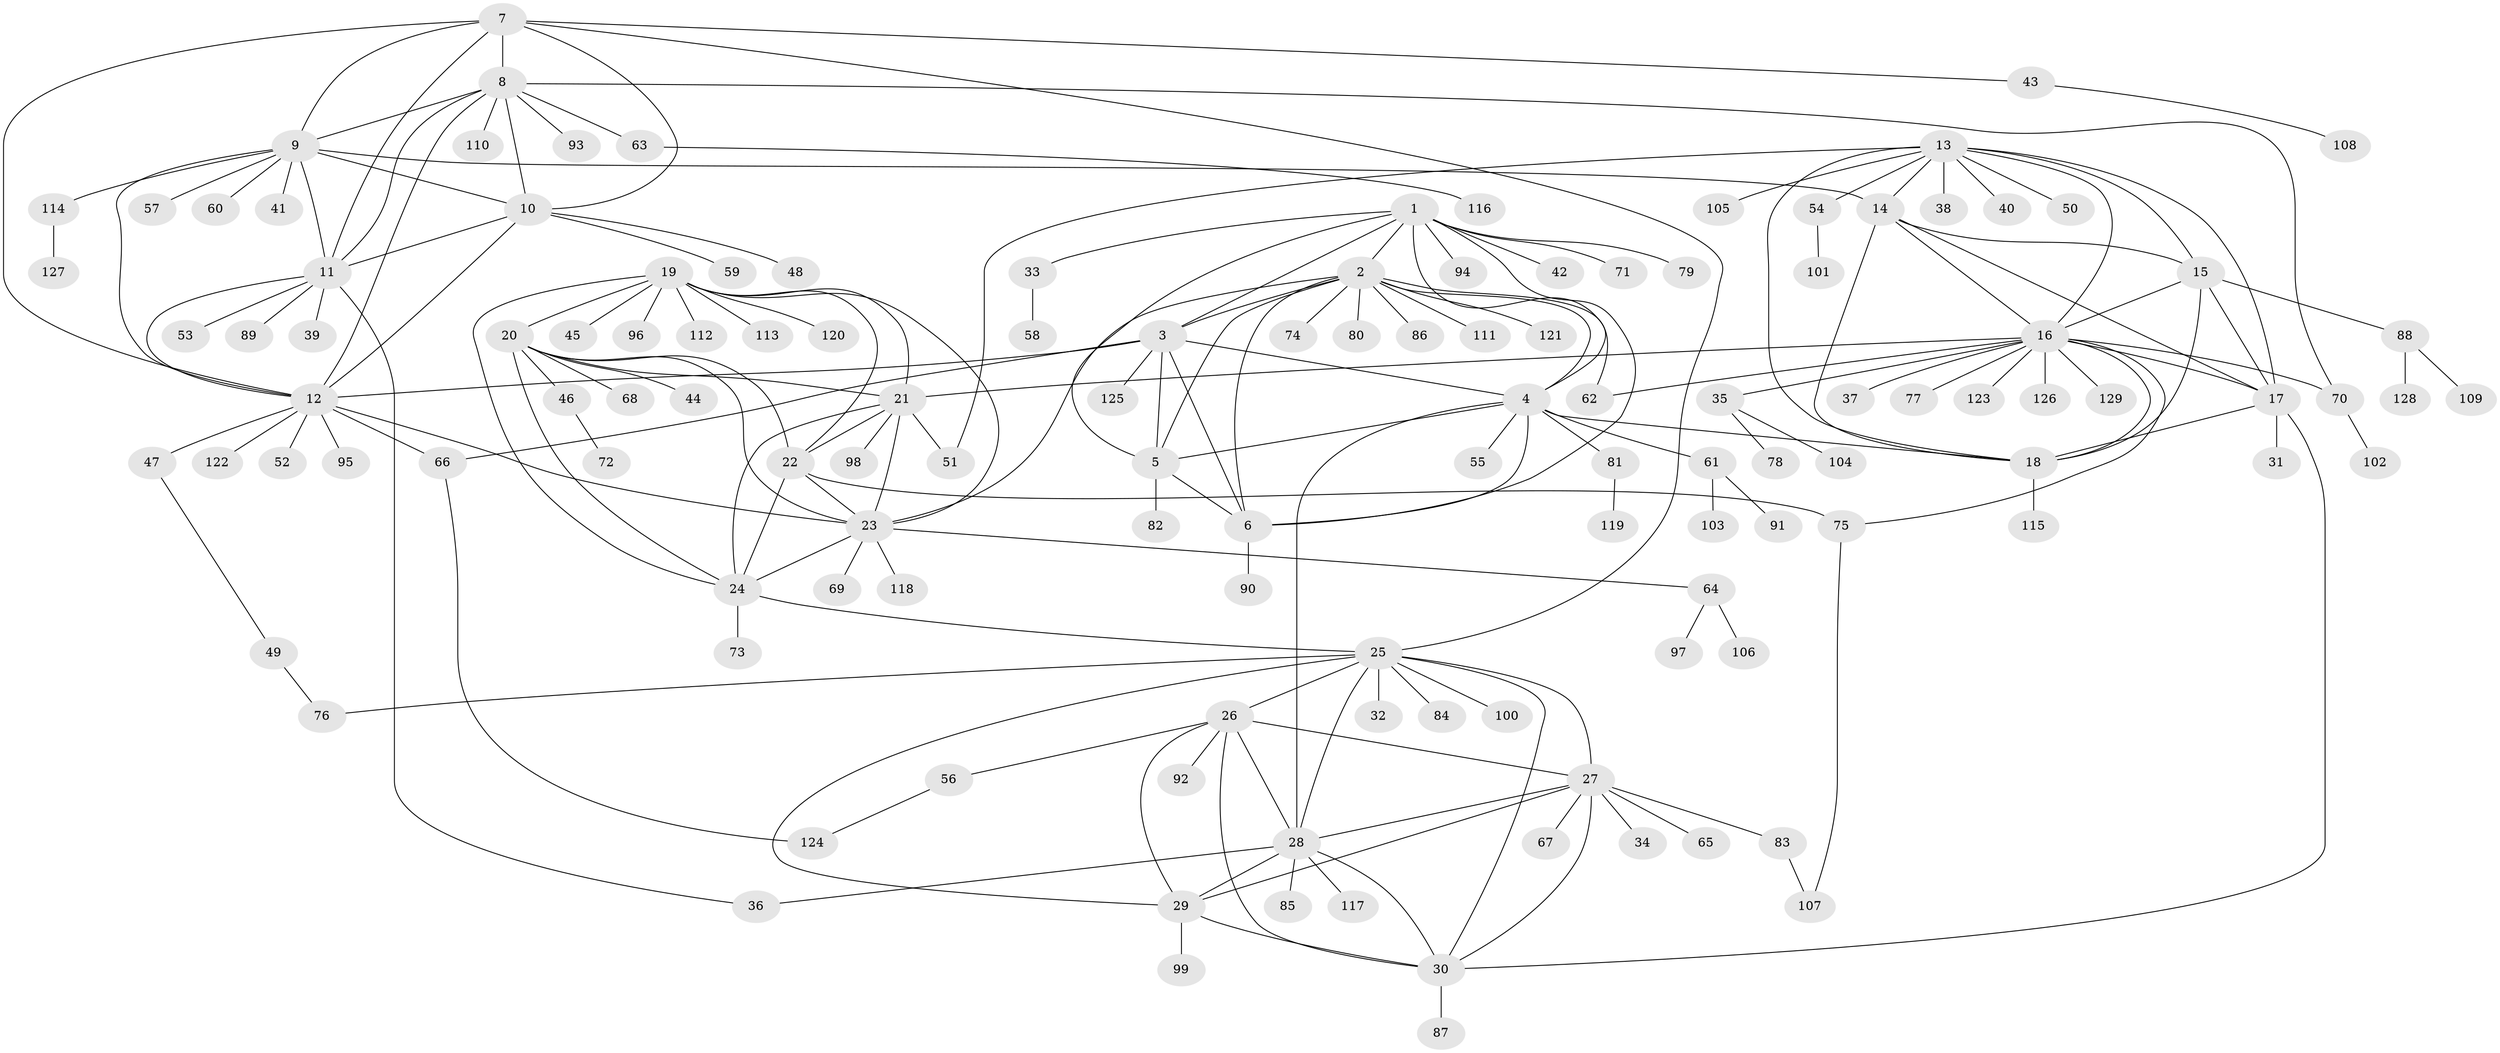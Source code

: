 // coarse degree distribution, {3: 0.0392156862745098, 5: 0.0196078431372549, 2: 0.0196078431372549, 4: 0.0196078431372549, 1: 0.8235294117647058, 10: 0.0196078431372549, 9: 0.0196078431372549, 12: 0.0196078431372549, 20: 0.0196078431372549}
// Generated by graph-tools (version 1.1) at 2025/57/03/04/25 21:57:21]
// undirected, 129 vertices, 193 edges
graph export_dot {
graph [start="1"]
  node [color=gray90,style=filled];
  1;
  2;
  3;
  4;
  5;
  6;
  7;
  8;
  9;
  10;
  11;
  12;
  13;
  14;
  15;
  16;
  17;
  18;
  19;
  20;
  21;
  22;
  23;
  24;
  25;
  26;
  27;
  28;
  29;
  30;
  31;
  32;
  33;
  34;
  35;
  36;
  37;
  38;
  39;
  40;
  41;
  42;
  43;
  44;
  45;
  46;
  47;
  48;
  49;
  50;
  51;
  52;
  53;
  54;
  55;
  56;
  57;
  58;
  59;
  60;
  61;
  62;
  63;
  64;
  65;
  66;
  67;
  68;
  69;
  70;
  71;
  72;
  73;
  74;
  75;
  76;
  77;
  78;
  79;
  80;
  81;
  82;
  83;
  84;
  85;
  86;
  87;
  88;
  89;
  90;
  91;
  92;
  93;
  94;
  95;
  96;
  97;
  98;
  99;
  100;
  101;
  102;
  103;
  104;
  105;
  106;
  107;
  108;
  109;
  110;
  111;
  112;
  113;
  114;
  115;
  116;
  117;
  118;
  119;
  120;
  121;
  122;
  123;
  124;
  125;
  126;
  127;
  128;
  129;
  1 -- 2;
  1 -- 3;
  1 -- 4;
  1 -- 5;
  1 -- 6;
  1 -- 33;
  1 -- 42;
  1 -- 71;
  1 -- 79;
  1 -- 94;
  2 -- 3;
  2 -- 4;
  2 -- 5;
  2 -- 6;
  2 -- 23;
  2 -- 62;
  2 -- 74;
  2 -- 80;
  2 -- 86;
  2 -- 111;
  2 -- 121;
  3 -- 4;
  3 -- 5;
  3 -- 6;
  3 -- 12;
  3 -- 66;
  3 -- 125;
  4 -- 5;
  4 -- 6;
  4 -- 18;
  4 -- 28;
  4 -- 55;
  4 -- 61;
  4 -- 81;
  5 -- 6;
  5 -- 82;
  6 -- 90;
  7 -- 8;
  7 -- 9;
  7 -- 10;
  7 -- 11;
  7 -- 12;
  7 -- 25;
  7 -- 43;
  8 -- 9;
  8 -- 10;
  8 -- 11;
  8 -- 12;
  8 -- 63;
  8 -- 70;
  8 -- 93;
  8 -- 110;
  9 -- 10;
  9 -- 11;
  9 -- 12;
  9 -- 14;
  9 -- 41;
  9 -- 57;
  9 -- 60;
  9 -- 114;
  10 -- 11;
  10 -- 12;
  10 -- 48;
  10 -- 59;
  11 -- 12;
  11 -- 36;
  11 -- 39;
  11 -- 53;
  11 -- 89;
  12 -- 23;
  12 -- 47;
  12 -- 52;
  12 -- 66;
  12 -- 95;
  12 -- 122;
  13 -- 14;
  13 -- 15;
  13 -- 16;
  13 -- 17;
  13 -- 18;
  13 -- 38;
  13 -- 40;
  13 -- 50;
  13 -- 51;
  13 -- 54;
  13 -- 105;
  14 -- 15;
  14 -- 16;
  14 -- 17;
  14 -- 18;
  15 -- 16;
  15 -- 17;
  15 -- 18;
  15 -- 88;
  16 -- 17;
  16 -- 18;
  16 -- 21;
  16 -- 35;
  16 -- 37;
  16 -- 62;
  16 -- 70;
  16 -- 75;
  16 -- 77;
  16 -- 123;
  16 -- 126;
  16 -- 129;
  17 -- 18;
  17 -- 30;
  17 -- 31;
  18 -- 115;
  19 -- 20;
  19 -- 21;
  19 -- 22;
  19 -- 23;
  19 -- 24;
  19 -- 45;
  19 -- 96;
  19 -- 112;
  19 -- 113;
  19 -- 120;
  20 -- 21;
  20 -- 22;
  20 -- 23;
  20 -- 24;
  20 -- 44;
  20 -- 46;
  20 -- 68;
  21 -- 22;
  21 -- 23;
  21 -- 24;
  21 -- 51;
  21 -- 98;
  22 -- 23;
  22 -- 24;
  22 -- 75;
  23 -- 24;
  23 -- 64;
  23 -- 69;
  23 -- 118;
  24 -- 25;
  24 -- 73;
  25 -- 26;
  25 -- 27;
  25 -- 28;
  25 -- 29;
  25 -- 30;
  25 -- 32;
  25 -- 76;
  25 -- 84;
  25 -- 100;
  26 -- 27;
  26 -- 28;
  26 -- 29;
  26 -- 30;
  26 -- 56;
  26 -- 92;
  27 -- 28;
  27 -- 29;
  27 -- 30;
  27 -- 34;
  27 -- 65;
  27 -- 67;
  27 -- 83;
  28 -- 29;
  28 -- 30;
  28 -- 36;
  28 -- 85;
  28 -- 117;
  29 -- 30;
  29 -- 99;
  30 -- 87;
  33 -- 58;
  35 -- 78;
  35 -- 104;
  43 -- 108;
  46 -- 72;
  47 -- 49;
  49 -- 76;
  54 -- 101;
  56 -- 124;
  61 -- 91;
  61 -- 103;
  63 -- 116;
  64 -- 97;
  64 -- 106;
  66 -- 124;
  70 -- 102;
  75 -- 107;
  81 -- 119;
  83 -- 107;
  88 -- 109;
  88 -- 128;
  114 -- 127;
}
